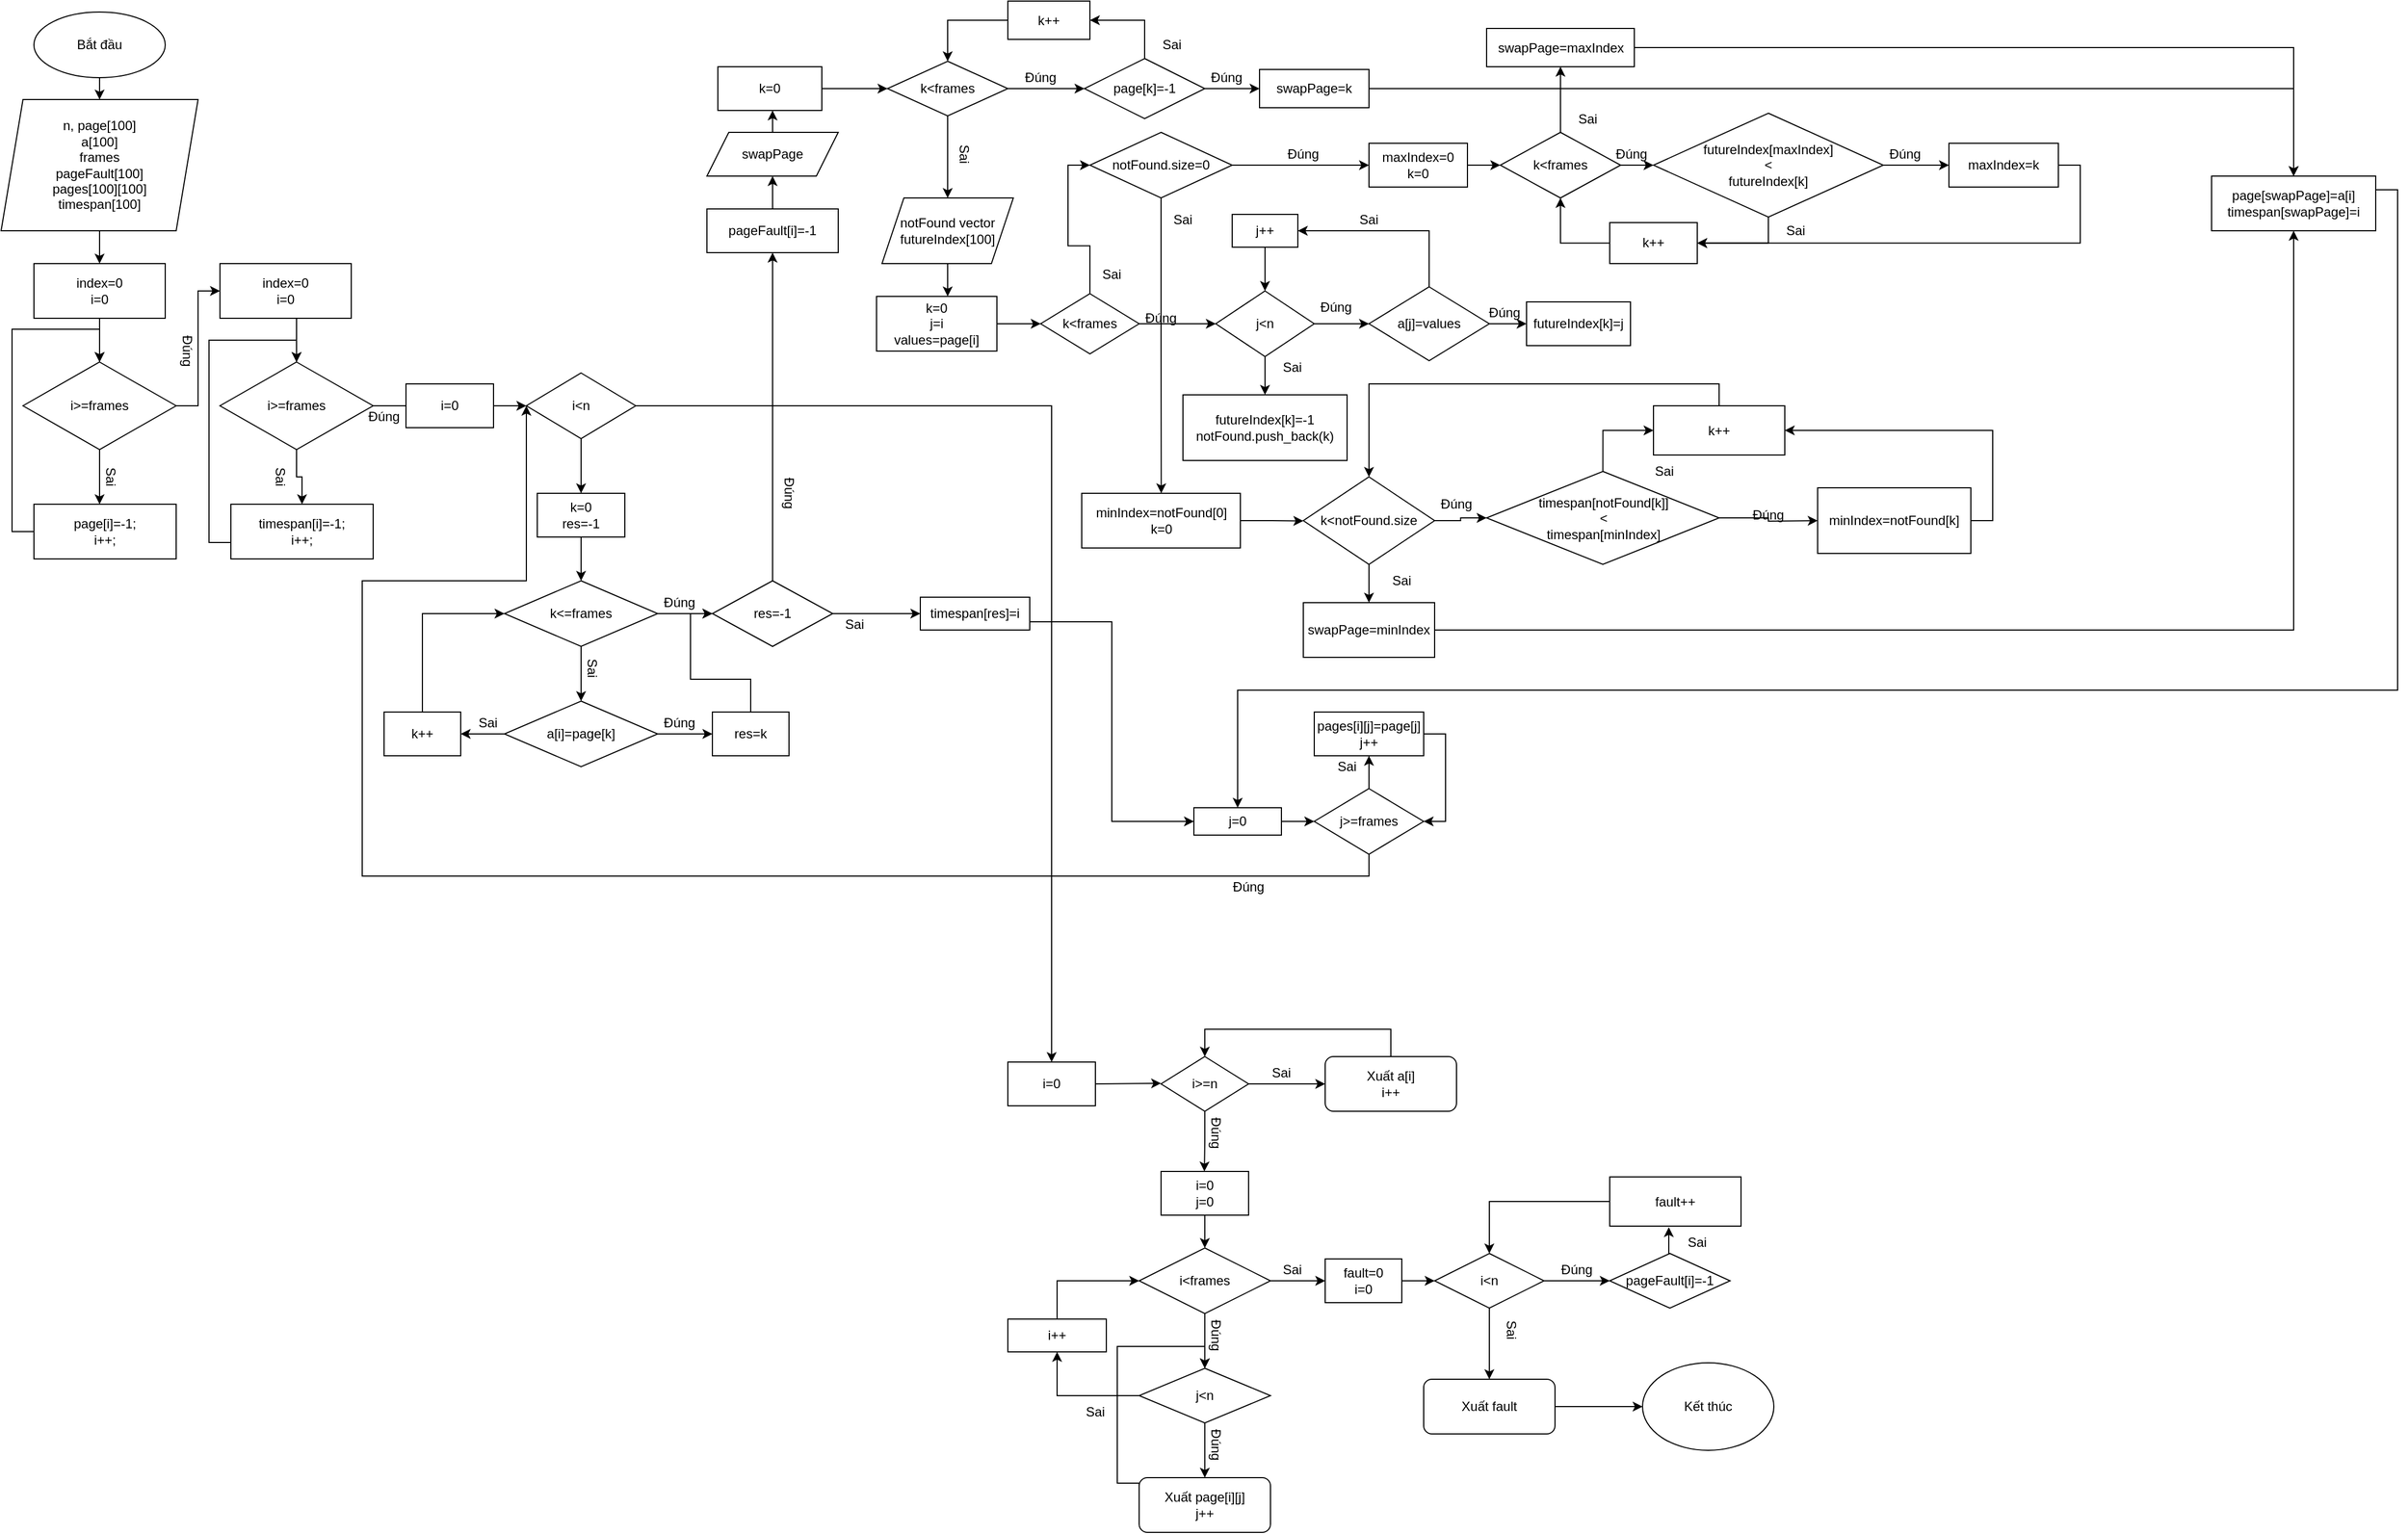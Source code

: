 <mxfile version="14.1.8" type="device"><diagram id="C5RBs43oDa-KdzZeNtuy" name="Page-1"><mxGraphModel dx="2893" dy="1700" grid="1" gridSize="10" guides="1" tooltips="1" connect="1" arrows="1" fold="1" page="1" pageScale="1" pageWidth="2827" pageHeight="2169" math="0" shadow="0"><root><mxCell id="WIyWlLk6GJQsqaUBKTNV-0"/><mxCell id="WIyWlLk6GJQsqaUBKTNV-1" parent="WIyWlLk6GJQsqaUBKTNV-0"/><mxCell id="N67_iCQI2IIm0LL-_cVN-0" value="Bắt đầu&lt;br&gt;" style="ellipse;whiteSpace=wrap;html=1;" vertex="1" parent="WIyWlLk6GJQsqaUBKTNV-1"><mxGeometry x="50" y="30" width="120" height="60" as="geometry"/></mxCell><mxCell id="N67_iCQI2IIm0LL-_cVN-1" value="" style="endArrow=classic;html=1;exitX=0.5;exitY=1;exitDx=0;exitDy=0;entryX=0.5;entryY=0;entryDx=0;entryDy=0;" edge="1" parent="WIyWlLk6GJQsqaUBKTNV-1" source="N67_iCQI2IIm0LL-_cVN-0" target="N67_iCQI2IIm0LL-_cVN-3"><mxGeometry width="50" height="50" relative="1" as="geometry"><mxPoint x="110" y="99" as="sourcePoint"/><mxPoint x="110" y="127" as="targetPoint"/><Array as="points"/></mxGeometry></mxCell><mxCell id="N67_iCQI2IIm0LL-_cVN-2" style="edgeStyle=orthogonalEdgeStyle;rounded=0;orthogonalLoop=1;jettySize=auto;html=1;" edge="1" parent="WIyWlLk6GJQsqaUBKTNV-1" source="N67_iCQI2IIm0LL-_cVN-3" target="N67_iCQI2IIm0LL-_cVN-5"><mxGeometry relative="1" as="geometry"/></mxCell><mxCell id="N67_iCQI2IIm0LL-_cVN-3" value="n, page[100]&lt;br&gt;a[100]&lt;br&gt;frames&lt;br&gt;pageFault[100]&lt;br&gt;pages[100][100]&lt;br&gt;timespan[100]" style="shape=parallelogram;perimeter=parallelogramPerimeter;whiteSpace=wrap;html=1;fixedSize=1;" vertex="1" parent="WIyWlLk6GJQsqaUBKTNV-1"><mxGeometry x="20" y="110" width="180" height="120" as="geometry"/></mxCell><mxCell id="N67_iCQI2IIm0LL-_cVN-4" value="" style="edgeStyle=orthogonalEdgeStyle;rounded=0;orthogonalLoop=1;jettySize=auto;html=1;" edge="1" parent="WIyWlLk6GJQsqaUBKTNV-1" source="N67_iCQI2IIm0LL-_cVN-5" target="N67_iCQI2IIm0LL-_cVN-7"><mxGeometry relative="1" as="geometry"/></mxCell><mxCell id="N67_iCQI2IIm0LL-_cVN-5" value="index=0&lt;br&gt;i=0&lt;br&gt;" style="rounded=0;whiteSpace=wrap;html=1;" vertex="1" parent="WIyWlLk6GJQsqaUBKTNV-1"><mxGeometry x="50" y="260" width="120" height="50" as="geometry"/></mxCell><mxCell id="N67_iCQI2IIm0LL-_cVN-6" style="edgeStyle=orthogonalEdgeStyle;rounded=0;orthogonalLoop=1;jettySize=auto;html=1;exitX=1;exitY=0.5;exitDx=0;exitDy=0;entryX=0;entryY=0.5;entryDx=0;entryDy=0;" edge="1" parent="WIyWlLk6GJQsqaUBKTNV-1" source="N67_iCQI2IIm0LL-_cVN-7" target="N67_iCQI2IIm0LL-_cVN-16"><mxGeometry relative="1" as="geometry"/></mxCell><mxCell id="N67_iCQI2IIm0LL-_cVN-7" value="i&amp;gt;=frames" style="rhombus;whiteSpace=wrap;html=1;" vertex="1" parent="WIyWlLk6GJQsqaUBKTNV-1"><mxGeometry x="40" y="350" width="140" height="80" as="geometry"/></mxCell><mxCell id="N67_iCQI2IIm0LL-_cVN-8" value="" style="endArrow=classic;html=1;exitX=0.5;exitY=1;exitDx=0;exitDy=0;" edge="1" parent="WIyWlLk6GJQsqaUBKTNV-1" source="N67_iCQI2IIm0LL-_cVN-7"><mxGeometry width="50" height="50" relative="1" as="geometry"><mxPoint x="150" y="450" as="sourcePoint"/><mxPoint x="110" y="480" as="targetPoint"/></mxGeometry></mxCell><mxCell id="N67_iCQI2IIm0LL-_cVN-9" value="Sai" style="text;html=1;strokeColor=none;fillColor=none;align=center;verticalAlign=middle;whiteSpace=wrap;rounded=0;rotation=90;" vertex="1" parent="WIyWlLk6GJQsqaUBKTNV-1"><mxGeometry x="95" y="445" width="50" height="20" as="geometry"/></mxCell><mxCell id="N67_iCQI2IIm0LL-_cVN-10" style="edgeStyle=orthogonalEdgeStyle;rounded=0;orthogonalLoop=1;jettySize=auto;html=1;exitX=0;exitY=0.5;exitDx=0;exitDy=0;" edge="1" parent="WIyWlLk6GJQsqaUBKTNV-1" source="N67_iCQI2IIm0LL-_cVN-11"><mxGeometry relative="1" as="geometry"><mxPoint x="110" y="350" as="targetPoint"/><Array as="points"><mxPoint x="30" y="505"/><mxPoint x="30" y="320"/><mxPoint x="110" y="320"/></Array></mxGeometry></mxCell><mxCell id="N67_iCQI2IIm0LL-_cVN-11" value="page[i]=-1;&lt;br&gt;i++;&lt;br&gt;" style="rounded=0;whiteSpace=wrap;html=1;" vertex="1" parent="WIyWlLk6GJQsqaUBKTNV-1"><mxGeometry x="50" y="480" width="130" height="50" as="geometry"/></mxCell><mxCell id="N67_iCQI2IIm0LL-_cVN-12" value="" style="endArrow=classic;html=1;exitX=1;exitY=0.5;exitDx=0;exitDy=0;entryX=0;entryY=0.5;entryDx=0;entryDy=0;" edge="1" parent="WIyWlLk6GJQsqaUBKTNV-1" target="N67_iCQI2IIm0LL-_cVN-14"><mxGeometry width="50" height="50" relative="1" as="geometry"><mxPoint x="350.0" y="390" as="sourcePoint"/><mxPoint x="450" y="380" as="targetPoint"/><Array as="points"><mxPoint x="440" y="390"/></Array></mxGeometry></mxCell><mxCell id="N67_iCQI2IIm0LL-_cVN-13" value="Đúng" style="text;html=1;strokeColor=none;fillColor=none;align=center;verticalAlign=middle;whiteSpace=wrap;rounded=0;" vertex="1" parent="WIyWlLk6GJQsqaUBKTNV-1"><mxGeometry x="350" y="390" width="40" height="20" as="geometry"/></mxCell><mxCell id="N67_iCQI2IIm0LL-_cVN-25" style="edgeStyle=orthogonalEdgeStyle;rounded=0;orthogonalLoop=1;jettySize=auto;html=1;exitX=1;exitY=0.5;exitDx=0;exitDy=0;entryX=0;entryY=0.5;entryDx=0;entryDy=0;" edge="1" parent="WIyWlLk6GJQsqaUBKTNV-1" source="N67_iCQI2IIm0LL-_cVN-14" target="N67_iCQI2IIm0LL-_cVN-23"><mxGeometry relative="1" as="geometry"/></mxCell><mxCell id="N67_iCQI2IIm0LL-_cVN-14" value="i=0" style="rounded=0;whiteSpace=wrap;html=1;" vertex="1" parent="WIyWlLk6GJQsqaUBKTNV-1"><mxGeometry x="390" y="370" width="80" height="40" as="geometry"/></mxCell><mxCell id="N67_iCQI2IIm0LL-_cVN-15" value="" style="edgeStyle=orthogonalEdgeStyle;rounded=0;orthogonalLoop=1;jettySize=auto;html=1;" edge="1" parent="WIyWlLk6GJQsqaUBKTNV-1" source="N67_iCQI2IIm0LL-_cVN-16" target="N67_iCQI2IIm0LL-_cVN-18"><mxGeometry relative="1" as="geometry"><Array as="points"><mxPoint x="290" y="340"/><mxPoint x="290" y="340"/></Array></mxGeometry></mxCell><mxCell id="N67_iCQI2IIm0LL-_cVN-16" value="index=0&lt;br&gt;i=0&lt;br&gt;" style="rounded=0;whiteSpace=wrap;html=1;" vertex="1" parent="WIyWlLk6GJQsqaUBKTNV-1"><mxGeometry x="220" y="260" width="120" height="50" as="geometry"/></mxCell><mxCell id="N67_iCQI2IIm0LL-_cVN-17" style="edgeStyle=orthogonalEdgeStyle;rounded=0;orthogonalLoop=1;jettySize=auto;html=1;exitX=0.5;exitY=1;exitDx=0;exitDy=0;entryX=0.5;entryY=0;entryDx=0;entryDy=0;" edge="1" parent="WIyWlLk6GJQsqaUBKTNV-1" source="N67_iCQI2IIm0LL-_cVN-18" target="N67_iCQI2IIm0LL-_cVN-21"><mxGeometry relative="1" as="geometry"/></mxCell><mxCell id="N67_iCQI2IIm0LL-_cVN-18" value="i&amp;gt;=frames" style="rhombus;whiteSpace=wrap;html=1;" vertex="1" parent="WIyWlLk6GJQsqaUBKTNV-1"><mxGeometry x="220" y="350" width="140" height="80" as="geometry"/></mxCell><mxCell id="N67_iCQI2IIm0LL-_cVN-19" value="Sai" style="text;html=1;strokeColor=none;fillColor=none;align=center;verticalAlign=middle;whiteSpace=wrap;rounded=0;rotation=90;" vertex="1" parent="WIyWlLk6GJQsqaUBKTNV-1"><mxGeometry x="250" y="445" width="50" height="20" as="geometry"/></mxCell><mxCell id="N67_iCQI2IIm0LL-_cVN-20" style="edgeStyle=orthogonalEdgeStyle;rounded=0;orthogonalLoop=1;jettySize=auto;html=1;exitX=0;exitY=0.5;exitDx=0;exitDy=0;" edge="1" parent="WIyWlLk6GJQsqaUBKTNV-1" source="N67_iCQI2IIm0LL-_cVN-21"><mxGeometry relative="1" as="geometry"><mxPoint x="290.0" y="350" as="targetPoint"/><Array as="points"><mxPoint x="210" y="515"/><mxPoint x="210" y="330"/><mxPoint x="290" y="330"/></Array></mxGeometry></mxCell><mxCell id="N67_iCQI2IIm0LL-_cVN-21" value="timespan[i]=-1;&lt;br&gt;i++;" style="rounded=0;whiteSpace=wrap;html=1;" vertex="1" parent="WIyWlLk6GJQsqaUBKTNV-1"><mxGeometry x="230" y="480" width="130" height="50" as="geometry"/></mxCell><mxCell id="N67_iCQI2IIm0LL-_cVN-22" value="Đúng" style="text;html=1;strokeColor=none;fillColor=none;align=center;verticalAlign=middle;whiteSpace=wrap;rounded=0;rotation=90;" vertex="1" parent="WIyWlLk6GJQsqaUBKTNV-1"><mxGeometry x="170" y="330" width="40" height="20" as="geometry"/></mxCell><mxCell id="N67_iCQI2IIm0LL-_cVN-47" style="edgeStyle=orthogonalEdgeStyle;rounded=0;orthogonalLoop=1;jettySize=auto;html=1;exitX=0.5;exitY=1;exitDx=0;exitDy=0;entryX=0.5;entryY=0;entryDx=0;entryDy=0;" edge="1" parent="WIyWlLk6GJQsqaUBKTNV-1" source="N67_iCQI2IIm0LL-_cVN-23" target="N67_iCQI2IIm0LL-_cVN-26"><mxGeometry relative="1" as="geometry"/></mxCell><mxCell id="N67_iCQI2IIm0LL-_cVN-187" style="edgeStyle=orthogonalEdgeStyle;rounded=0;orthogonalLoop=1;jettySize=auto;html=1;exitX=1;exitY=0.5;exitDx=0;exitDy=0;entryX=0.5;entryY=0;entryDx=0;entryDy=0;" edge="1" parent="WIyWlLk6GJQsqaUBKTNV-1" source="N67_iCQI2IIm0LL-_cVN-23" target="N67_iCQI2IIm0LL-_cVN-189"><mxGeometry relative="1" as="geometry"><mxPoint x="990" y="960" as="targetPoint"/></mxGeometry></mxCell><mxCell id="N67_iCQI2IIm0LL-_cVN-23" value="i&amp;lt;n" style="rhombus;whiteSpace=wrap;html=1;" vertex="1" parent="WIyWlLk6GJQsqaUBKTNV-1"><mxGeometry x="500" y="360" width="100" height="60" as="geometry"/></mxCell><mxCell id="N67_iCQI2IIm0LL-_cVN-46" style="edgeStyle=orthogonalEdgeStyle;rounded=0;orthogonalLoop=1;jettySize=auto;html=1;exitX=0.5;exitY=1;exitDx=0;exitDy=0;entryX=0.5;entryY=0;entryDx=0;entryDy=0;" edge="1" parent="WIyWlLk6GJQsqaUBKTNV-1" source="N67_iCQI2IIm0LL-_cVN-26" target="N67_iCQI2IIm0LL-_cVN-29"><mxGeometry relative="1" as="geometry"/></mxCell><mxCell id="N67_iCQI2IIm0LL-_cVN-26" value="k=0&lt;br&gt;res=-1" style="rounded=0;whiteSpace=wrap;html=1;" vertex="1" parent="WIyWlLk6GJQsqaUBKTNV-1"><mxGeometry x="510" y="470" width="80" height="40" as="geometry"/></mxCell><mxCell id="N67_iCQI2IIm0LL-_cVN-27" style="edgeStyle=orthogonalEdgeStyle;rounded=0;orthogonalLoop=1;jettySize=auto;html=1;exitX=0.5;exitY=1;exitDx=0;exitDy=0;" edge="1" parent="WIyWlLk6GJQsqaUBKTNV-1" source="N67_iCQI2IIm0LL-_cVN-29"><mxGeometry relative="1" as="geometry"><mxPoint x="550" y="660" as="targetPoint"/></mxGeometry></mxCell><mxCell id="N67_iCQI2IIm0LL-_cVN-28" style="edgeStyle=orthogonalEdgeStyle;rounded=0;orthogonalLoop=1;jettySize=auto;html=1;exitX=1;exitY=0.5;exitDx=0;exitDy=0;" edge="1" parent="WIyWlLk6GJQsqaUBKTNV-1" source="N67_iCQI2IIm0LL-_cVN-29"><mxGeometry relative="1" as="geometry"><mxPoint x="670" y="580" as="targetPoint"/></mxGeometry></mxCell><mxCell id="N67_iCQI2IIm0LL-_cVN-29" value="k&amp;lt;=frames" style="rhombus;whiteSpace=wrap;html=1;" vertex="1" parent="WIyWlLk6GJQsqaUBKTNV-1"><mxGeometry x="480" y="550" width="140" height="60" as="geometry"/></mxCell><mxCell id="N67_iCQI2IIm0LL-_cVN-31" value="Sai" style="text;html=1;strokeColor=none;fillColor=none;align=center;verticalAlign=middle;whiteSpace=wrap;rounded=0;rotation=90;" vertex="1" parent="WIyWlLk6GJQsqaUBKTNV-1"><mxGeometry x="535" y="620" width="50" height="20" as="geometry"/></mxCell><mxCell id="N67_iCQI2IIm0LL-_cVN-32" style="edgeStyle=orthogonalEdgeStyle;rounded=0;orthogonalLoop=1;jettySize=auto;html=1;exitX=1;exitY=0.5;exitDx=0;exitDy=0;" edge="1" parent="WIyWlLk6GJQsqaUBKTNV-1" source="N67_iCQI2IIm0LL-_cVN-33"><mxGeometry relative="1" as="geometry"><mxPoint x="670" y="690" as="targetPoint"/></mxGeometry></mxCell><mxCell id="N67_iCQI2IIm0LL-_cVN-42" style="edgeStyle=orthogonalEdgeStyle;rounded=0;orthogonalLoop=1;jettySize=auto;html=1;exitX=0;exitY=0.5;exitDx=0;exitDy=0;entryX=1;entryY=0.5;entryDx=0;entryDy=0;" edge="1" parent="WIyWlLk6GJQsqaUBKTNV-1" source="N67_iCQI2IIm0LL-_cVN-33" target="N67_iCQI2IIm0LL-_cVN-36"><mxGeometry relative="1" as="geometry"/></mxCell><mxCell id="N67_iCQI2IIm0LL-_cVN-33" value="a[i]=page[k]" style="rhombus;whiteSpace=wrap;html=1;" vertex="1" parent="WIyWlLk6GJQsqaUBKTNV-1"><mxGeometry x="480" y="660" width="140" height="60" as="geometry"/></mxCell><mxCell id="N67_iCQI2IIm0LL-_cVN-34" value="Đúng" style="text;html=1;strokeColor=none;fillColor=none;align=center;verticalAlign=middle;whiteSpace=wrap;rounded=0;" vertex="1" parent="WIyWlLk6GJQsqaUBKTNV-1"><mxGeometry x="620" y="670" width="40" height="20" as="geometry"/></mxCell><mxCell id="N67_iCQI2IIm0LL-_cVN-35" style="edgeStyle=orthogonalEdgeStyle;rounded=0;orthogonalLoop=1;jettySize=auto;html=1;exitX=0.5;exitY=0;exitDx=0;exitDy=0;" edge="1" parent="WIyWlLk6GJQsqaUBKTNV-1" source="N67_iCQI2IIm0LL-_cVN-36"><mxGeometry relative="1" as="geometry"><mxPoint x="480" y="580" as="targetPoint"/><Array as="points"><mxPoint x="405" y="580"/></Array></mxGeometry></mxCell><mxCell id="N67_iCQI2IIm0LL-_cVN-36" value="k++" style="rounded=0;whiteSpace=wrap;html=1;" vertex="1" parent="WIyWlLk6GJQsqaUBKTNV-1"><mxGeometry x="370" y="670" width="70" height="40" as="geometry"/></mxCell><mxCell id="N67_iCQI2IIm0LL-_cVN-37" style="edgeStyle=orthogonalEdgeStyle;rounded=0;orthogonalLoop=1;jettySize=auto;html=1;exitX=0.5;exitY=0;exitDx=0;exitDy=0;entryX=0;entryY=0.5;entryDx=0;entryDy=0;" edge="1" parent="WIyWlLk6GJQsqaUBKTNV-1" source="N67_iCQI2IIm0LL-_cVN-38" target="N67_iCQI2IIm0LL-_cVN-39"><mxGeometry relative="1" as="geometry"><mxPoint x="650" y="580" as="targetPoint"/></mxGeometry></mxCell><mxCell id="N67_iCQI2IIm0LL-_cVN-38" value="res=k" style="rounded=0;whiteSpace=wrap;html=1;" vertex="1" parent="WIyWlLk6GJQsqaUBKTNV-1"><mxGeometry x="670" y="670" width="70" height="40" as="geometry"/></mxCell><mxCell id="N67_iCQI2IIm0LL-_cVN-50" style="edgeStyle=orthogonalEdgeStyle;rounded=0;orthogonalLoop=1;jettySize=auto;html=1;exitX=0.5;exitY=0;exitDx=0;exitDy=0;" edge="1" parent="WIyWlLk6GJQsqaUBKTNV-1" source="N67_iCQI2IIm0LL-_cVN-39"><mxGeometry relative="1" as="geometry"><mxPoint x="725" y="250" as="targetPoint"/></mxGeometry></mxCell><mxCell id="N67_iCQI2IIm0LL-_cVN-39" value="res=-1" style="rhombus;whiteSpace=wrap;html=1;" vertex="1" parent="WIyWlLk6GJQsqaUBKTNV-1"><mxGeometry x="670" y="550" width="110" height="60" as="geometry"/></mxCell><mxCell id="N67_iCQI2IIm0LL-_cVN-40" value="Đúng" style="text;html=1;strokeColor=none;fillColor=none;align=center;verticalAlign=middle;whiteSpace=wrap;rounded=0;" vertex="1" parent="WIyWlLk6GJQsqaUBKTNV-1"><mxGeometry x="620" y="560" width="40" height="20" as="geometry"/></mxCell><mxCell id="N67_iCQI2IIm0LL-_cVN-41" value="Sai" style="text;html=1;strokeColor=none;fillColor=none;align=center;verticalAlign=middle;whiteSpace=wrap;rounded=0;rotation=0;" vertex="1" parent="WIyWlLk6GJQsqaUBKTNV-1"><mxGeometry x="780" y="580" width="40" height="20" as="geometry"/></mxCell><mxCell id="N67_iCQI2IIm0LL-_cVN-43" value="Sai" style="text;html=1;strokeColor=none;fillColor=none;align=center;verticalAlign=middle;whiteSpace=wrap;rounded=0;rotation=0;" vertex="1" parent="WIyWlLk6GJQsqaUBKTNV-1"><mxGeometry x="440" y="670" width="50" height="20" as="geometry"/></mxCell><mxCell id="N67_iCQI2IIm0LL-_cVN-51" value="Đúng" style="text;html=1;strokeColor=none;fillColor=none;align=center;verticalAlign=middle;whiteSpace=wrap;rounded=0;rotation=90;" vertex="1" parent="WIyWlLk6GJQsqaUBKTNV-1"><mxGeometry x="720" y="460" width="40" height="20" as="geometry"/></mxCell><mxCell id="N67_iCQI2IIm0LL-_cVN-55" style="edgeStyle=orthogonalEdgeStyle;rounded=0;orthogonalLoop=1;jettySize=auto;html=1;exitX=0.5;exitY=0;exitDx=0;exitDy=0;entryX=0.5;entryY=1;entryDx=0;entryDy=0;" edge="1" parent="WIyWlLk6GJQsqaUBKTNV-1" source="N67_iCQI2IIm0LL-_cVN-52" target="N67_iCQI2IIm0LL-_cVN-54"><mxGeometry relative="1" as="geometry"/></mxCell><mxCell id="N67_iCQI2IIm0LL-_cVN-52" value="pageFault[i]=-1" style="rounded=0;whiteSpace=wrap;html=1;" vertex="1" parent="WIyWlLk6GJQsqaUBKTNV-1"><mxGeometry x="665" y="210" width="120" height="40" as="geometry"/></mxCell><mxCell id="N67_iCQI2IIm0LL-_cVN-56" style="edgeStyle=orthogonalEdgeStyle;rounded=0;orthogonalLoop=1;jettySize=auto;html=1;exitX=0.5;exitY=0;exitDx=0;exitDy=0;" edge="1" parent="WIyWlLk6GJQsqaUBKTNV-1" source="N67_iCQI2IIm0LL-_cVN-54"><mxGeometry relative="1" as="geometry"><mxPoint x="725" y="120" as="targetPoint"/></mxGeometry></mxCell><mxCell id="N67_iCQI2IIm0LL-_cVN-54" value="swapPage&lt;br&gt;" style="shape=parallelogram;perimeter=parallelogramPerimeter;whiteSpace=wrap;html=1;fixedSize=1;" vertex="1" parent="WIyWlLk6GJQsqaUBKTNV-1"><mxGeometry x="665" y="140" width="120" height="40" as="geometry"/></mxCell><mxCell id="N67_iCQI2IIm0LL-_cVN-60" style="edgeStyle=orthogonalEdgeStyle;rounded=0;orthogonalLoop=1;jettySize=auto;html=1;exitX=1;exitY=0.5;exitDx=0;exitDy=0;entryX=0;entryY=0.5;entryDx=0;entryDy=0;" edge="1" parent="WIyWlLk6GJQsqaUBKTNV-1" source="N67_iCQI2IIm0LL-_cVN-57" target="N67_iCQI2IIm0LL-_cVN-59"><mxGeometry relative="1" as="geometry"/></mxCell><mxCell id="N67_iCQI2IIm0LL-_cVN-57" value="k=0" style="rounded=0;whiteSpace=wrap;html=1;" vertex="1" parent="WIyWlLk6GJQsqaUBKTNV-1"><mxGeometry x="675" y="80" width="95" height="40" as="geometry"/></mxCell><mxCell id="N67_iCQI2IIm0LL-_cVN-61" style="edgeStyle=orthogonalEdgeStyle;rounded=0;orthogonalLoop=1;jettySize=auto;html=1;exitX=1;exitY=0.5;exitDx=0;exitDy=0;" edge="1" parent="WIyWlLk6GJQsqaUBKTNV-1" source="N67_iCQI2IIm0LL-_cVN-59"><mxGeometry relative="1" as="geometry"><mxPoint x="1010" y="100" as="targetPoint"/></mxGeometry></mxCell><mxCell id="N67_iCQI2IIm0LL-_cVN-74" style="edgeStyle=orthogonalEdgeStyle;rounded=0;orthogonalLoop=1;jettySize=auto;html=1;exitX=0.5;exitY=1;exitDx=0;exitDy=0;" edge="1" parent="WIyWlLk6GJQsqaUBKTNV-1" source="N67_iCQI2IIm0LL-_cVN-59"><mxGeometry relative="1" as="geometry"><mxPoint x="885" y="200" as="targetPoint"/></mxGeometry></mxCell><mxCell id="N67_iCQI2IIm0LL-_cVN-59" value="k&amp;lt;frames" style="rhombus;whiteSpace=wrap;html=1;" vertex="1" parent="WIyWlLk6GJQsqaUBKTNV-1"><mxGeometry x="830" y="75" width="110" height="50" as="geometry"/></mxCell><mxCell id="N67_iCQI2IIm0LL-_cVN-62" value="Đúng" style="text;html=1;strokeColor=none;fillColor=none;align=center;verticalAlign=middle;whiteSpace=wrap;rounded=0;" vertex="1" parent="WIyWlLk6GJQsqaUBKTNV-1"><mxGeometry x="950" y="80" width="40" height="20" as="geometry"/></mxCell><mxCell id="N67_iCQI2IIm0LL-_cVN-65" style="edgeStyle=orthogonalEdgeStyle;rounded=0;orthogonalLoop=1;jettySize=auto;html=1;exitX=1;exitY=0.5;exitDx=0;exitDy=0;" edge="1" parent="WIyWlLk6GJQsqaUBKTNV-1" source="N67_iCQI2IIm0LL-_cVN-64" target="N67_iCQI2IIm0LL-_cVN-66"><mxGeometry relative="1" as="geometry"><mxPoint x="1150" y="100" as="targetPoint"/></mxGeometry></mxCell><mxCell id="N67_iCQI2IIm0LL-_cVN-69" style="edgeStyle=orthogonalEdgeStyle;rounded=0;orthogonalLoop=1;jettySize=auto;html=1;exitX=0.5;exitY=0;exitDx=0;exitDy=0;entryX=1;entryY=0.5;entryDx=0;entryDy=0;" edge="1" parent="WIyWlLk6GJQsqaUBKTNV-1" source="N67_iCQI2IIm0LL-_cVN-64" target="N67_iCQI2IIm0LL-_cVN-72"><mxGeometry relative="1" as="geometry"><mxPoint x="1065" y="30" as="targetPoint"/></mxGeometry></mxCell><mxCell id="N67_iCQI2IIm0LL-_cVN-64" value="page[k]=-1" style="rhombus;whiteSpace=wrap;html=1;" vertex="1" parent="WIyWlLk6GJQsqaUBKTNV-1"><mxGeometry x="1010" y="72.5" width="110" height="55" as="geometry"/></mxCell><mxCell id="N67_iCQI2IIm0LL-_cVN-165" style="edgeStyle=orthogonalEdgeStyle;rounded=0;orthogonalLoop=1;jettySize=auto;html=1;exitX=1;exitY=0.5;exitDx=0;exitDy=0;entryX=0.5;entryY=0;entryDx=0;entryDy=0;" edge="1" parent="WIyWlLk6GJQsqaUBKTNV-1" source="N67_iCQI2IIm0LL-_cVN-66" target="N67_iCQI2IIm0LL-_cVN-166"><mxGeometry relative="1" as="geometry"><mxPoint x="2180" y="180" as="targetPoint"/></mxGeometry></mxCell><mxCell id="N67_iCQI2IIm0LL-_cVN-66" value="swapPage=k" style="rounded=0;whiteSpace=wrap;html=1;" vertex="1" parent="WIyWlLk6GJQsqaUBKTNV-1"><mxGeometry x="1170" y="82.5" width="100" height="35" as="geometry"/></mxCell><mxCell id="N67_iCQI2IIm0LL-_cVN-67" value="Đúng" style="text;html=1;strokeColor=none;fillColor=none;align=center;verticalAlign=middle;whiteSpace=wrap;rounded=0;" vertex="1" parent="WIyWlLk6GJQsqaUBKTNV-1"><mxGeometry x="1120" y="80" width="40" height="20" as="geometry"/></mxCell><mxCell id="N67_iCQI2IIm0LL-_cVN-71" value="Sai" style="text;html=1;strokeColor=none;fillColor=none;align=center;verticalAlign=middle;whiteSpace=wrap;rounded=0;rotation=0;" vertex="1" parent="WIyWlLk6GJQsqaUBKTNV-1"><mxGeometry x="1070" y="50" width="40" height="20" as="geometry"/></mxCell><mxCell id="N67_iCQI2IIm0LL-_cVN-73" style="edgeStyle=orthogonalEdgeStyle;rounded=0;orthogonalLoop=1;jettySize=auto;html=1;exitX=0;exitY=0.5;exitDx=0;exitDy=0;entryX=0.5;entryY=0;entryDx=0;entryDy=0;" edge="1" parent="WIyWlLk6GJQsqaUBKTNV-1" source="N67_iCQI2IIm0LL-_cVN-72" target="N67_iCQI2IIm0LL-_cVN-59"><mxGeometry relative="1" as="geometry"/></mxCell><mxCell id="N67_iCQI2IIm0LL-_cVN-72" value="k++" style="rounded=0;whiteSpace=wrap;html=1;" vertex="1" parent="WIyWlLk6GJQsqaUBKTNV-1"><mxGeometry x="940" y="20" width="75" height="35" as="geometry"/></mxCell><mxCell id="N67_iCQI2IIm0LL-_cVN-75" value="Sai" style="text;html=1;strokeColor=none;fillColor=none;align=center;verticalAlign=middle;whiteSpace=wrap;rounded=0;rotation=90;" vertex="1" parent="WIyWlLk6GJQsqaUBKTNV-1"><mxGeometry x="880" y="150" width="40" height="20" as="geometry"/></mxCell><mxCell id="N67_iCQI2IIm0LL-_cVN-78" style="edgeStyle=orthogonalEdgeStyle;rounded=0;orthogonalLoop=1;jettySize=auto;html=1;exitX=0.5;exitY=1;exitDx=0;exitDy=0;" edge="1" parent="WIyWlLk6GJQsqaUBKTNV-1" source="N67_iCQI2IIm0LL-_cVN-77"><mxGeometry relative="1" as="geometry"><mxPoint x="885" y="290" as="targetPoint"/></mxGeometry></mxCell><mxCell id="N67_iCQI2IIm0LL-_cVN-77" value="notFound vector&lt;br&gt;futureIndex[100]" style="shape=parallelogram;perimeter=parallelogramPerimeter;whiteSpace=wrap;html=1;fixedSize=1;" vertex="1" parent="WIyWlLk6GJQsqaUBKTNV-1"><mxGeometry x="825" y="200" width="120" height="60" as="geometry"/></mxCell><mxCell id="N67_iCQI2IIm0LL-_cVN-81" style="edgeStyle=orthogonalEdgeStyle;rounded=0;orthogonalLoop=1;jettySize=auto;html=1;exitX=1;exitY=0.5;exitDx=0;exitDy=0;" edge="1" parent="WIyWlLk6GJQsqaUBKTNV-1" source="N67_iCQI2IIm0LL-_cVN-79"><mxGeometry relative="1" as="geometry"><mxPoint x="970" y="315" as="targetPoint"/></mxGeometry></mxCell><mxCell id="N67_iCQI2IIm0LL-_cVN-79" value="k=0&lt;br&gt;j=i&lt;br&gt;values=page[i]" style="rounded=0;whiteSpace=wrap;html=1;" vertex="1" parent="WIyWlLk6GJQsqaUBKTNV-1"><mxGeometry x="820" y="290" width="110" height="50" as="geometry"/></mxCell><mxCell id="N67_iCQI2IIm0LL-_cVN-83" style="edgeStyle=orthogonalEdgeStyle;rounded=0;orthogonalLoop=1;jettySize=auto;html=1;exitX=1;exitY=0.5;exitDx=0;exitDy=0;" edge="1" parent="WIyWlLk6GJQsqaUBKTNV-1" source="N67_iCQI2IIm0LL-_cVN-82"><mxGeometry relative="1" as="geometry"><mxPoint x="1130" y="315" as="targetPoint"/></mxGeometry></mxCell><mxCell id="N67_iCQI2IIm0LL-_cVN-103" style="edgeStyle=orthogonalEdgeStyle;rounded=0;orthogonalLoop=1;jettySize=auto;html=1;exitX=0.5;exitY=0;exitDx=0;exitDy=0;entryX=0;entryY=0.5;entryDx=0;entryDy=0;" edge="1" parent="WIyWlLk6GJQsqaUBKTNV-1" source="N67_iCQI2IIm0LL-_cVN-82" target="N67_iCQI2IIm0LL-_cVN-104"><mxGeometry relative="1" as="geometry"><mxPoint x="1015" y="170" as="targetPoint"/></mxGeometry></mxCell><mxCell id="N67_iCQI2IIm0LL-_cVN-82" value="k&amp;lt;frames" style="rhombus;whiteSpace=wrap;html=1;" vertex="1" parent="WIyWlLk6GJQsqaUBKTNV-1"><mxGeometry x="970" y="287.5" width="90" height="55" as="geometry"/></mxCell><mxCell id="N67_iCQI2IIm0LL-_cVN-84" value="Đúng" style="text;html=1;strokeColor=none;fillColor=none;align=center;verticalAlign=middle;whiteSpace=wrap;rounded=0;" vertex="1" parent="WIyWlLk6GJQsqaUBKTNV-1"><mxGeometry x="1060" y="300" width="40" height="20" as="geometry"/></mxCell><mxCell id="N67_iCQI2IIm0LL-_cVN-87" style="edgeStyle=orthogonalEdgeStyle;rounded=0;orthogonalLoop=1;jettySize=auto;html=1;exitX=1;exitY=0.5;exitDx=0;exitDy=0;entryX=0;entryY=0.5;entryDx=0;entryDy=0;" edge="1" parent="WIyWlLk6GJQsqaUBKTNV-1" source="N67_iCQI2IIm0LL-_cVN-85" target="N67_iCQI2IIm0LL-_cVN-86"><mxGeometry relative="1" as="geometry"/></mxCell><mxCell id="N67_iCQI2IIm0LL-_cVN-99" style="edgeStyle=orthogonalEdgeStyle;rounded=0;orthogonalLoop=1;jettySize=auto;html=1;exitX=0.5;exitY=1;exitDx=0;exitDy=0;" edge="1" parent="WIyWlLk6GJQsqaUBKTNV-1" source="N67_iCQI2IIm0LL-_cVN-85"><mxGeometry relative="1" as="geometry"><mxPoint x="1175" y="380" as="targetPoint"/></mxGeometry></mxCell><mxCell id="N67_iCQI2IIm0LL-_cVN-85" value="j&amp;lt;n" style="rhombus;whiteSpace=wrap;html=1;" vertex="1" parent="WIyWlLk6GJQsqaUBKTNV-1"><mxGeometry x="1130" y="285" width="90" height="60" as="geometry"/></mxCell><mxCell id="N67_iCQI2IIm0LL-_cVN-88" style="edgeStyle=orthogonalEdgeStyle;rounded=0;orthogonalLoop=1;jettySize=auto;html=1;exitX=0.5;exitY=0;exitDx=0;exitDy=0;entryX=1;entryY=0.5;entryDx=0;entryDy=0;" edge="1" parent="WIyWlLk6GJQsqaUBKTNV-1" source="N67_iCQI2IIm0LL-_cVN-86" target="N67_iCQI2IIm0LL-_cVN-93"><mxGeometry relative="1" as="geometry"><mxPoint x="1325" y="240" as="targetPoint"/></mxGeometry></mxCell><mxCell id="N67_iCQI2IIm0LL-_cVN-96" style="edgeStyle=orthogonalEdgeStyle;rounded=0;orthogonalLoop=1;jettySize=auto;html=1;exitX=1;exitY=0.5;exitDx=0;exitDy=0;entryX=0;entryY=0.5;entryDx=0;entryDy=0;" edge="1" parent="WIyWlLk6GJQsqaUBKTNV-1" source="N67_iCQI2IIm0LL-_cVN-86" target="N67_iCQI2IIm0LL-_cVN-91"><mxGeometry relative="1" as="geometry"/></mxCell><mxCell id="N67_iCQI2IIm0LL-_cVN-86" value="a[j]=values" style="rhombus;whiteSpace=wrap;html=1;" vertex="1" parent="WIyWlLk6GJQsqaUBKTNV-1"><mxGeometry x="1270" y="281.25" width="110" height="67.5" as="geometry"/></mxCell><mxCell id="N67_iCQI2IIm0LL-_cVN-89" value="Đúng" style="text;html=1;strokeColor=none;fillColor=none;align=center;verticalAlign=middle;whiteSpace=wrap;rounded=0;" vertex="1" parent="WIyWlLk6GJQsqaUBKTNV-1"><mxGeometry x="1374" y="295" width="40" height="20" as="geometry"/></mxCell><mxCell id="N67_iCQI2IIm0LL-_cVN-90" value="Đúng" style="text;html=1;strokeColor=none;fillColor=none;align=center;verticalAlign=middle;whiteSpace=wrap;rounded=0;" vertex="1" parent="WIyWlLk6GJQsqaUBKTNV-1"><mxGeometry x="1220" y="290" width="40" height="20" as="geometry"/></mxCell><mxCell id="N67_iCQI2IIm0LL-_cVN-91" value="futureIndex[k]=j" style="rounded=0;whiteSpace=wrap;html=1;" vertex="1" parent="WIyWlLk6GJQsqaUBKTNV-1"><mxGeometry x="1414" y="295" width="95" height="40" as="geometry"/></mxCell><mxCell id="N67_iCQI2IIm0LL-_cVN-95" style="edgeStyle=orthogonalEdgeStyle;rounded=0;orthogonalLoop=1;jettySize=auto;html=1;exitX=0.5;exitY=1;exitDx=0;exitDy=0;" edge="1" parent="WIyWlLk6GJQsqaUBKTNV-1" source="N67_iCQI2IIm0LL-_cVN-93" target="N67_iCQI2IIm0LL-_cVN-85"><mxGeometry relative="1" as="geometry"/></mxCell><mxCell id="N67_iCQI2IIm0LL-_cVN-93" value="j++" style="rounded=0;whiteSpace=wrap;html=1;" vertex="1" parent="WIyWlLk6GJQsqaUBKTNV-1"><mxGeometry x="1145" y="215" width="60" height="30" as="geometry"/></mxCell><mxCell id="N67_iCQI2IIm0LL-_cVN-98" value="Sai" style="text;html=1;strokeColor=none;fillColor=none;align=center;verticalAlign=middle;whiteSpace=wrap;rounded=0;rotation=0;" vertex="1" parent="WIyWlLk6GJQsqaUBKTNV-1"><mxGeometry x="1250" y="210" width="40" height="20" as="geometry"/></mxCell><mxCell id="N67_iCQI2IIm0LL-_cVN-100" value="Sai" style="text;html=1;strokeColor=none;fillColor=none;align=center;verticalAlign=middle;whiteSpace=wrap;rounded=0;rotation=0;" vertex="1" parent="WIyWlLk6GJQsqaUBKTNV-1"><mxGeometry x="1180" y="345" width="40" height="20" as="geometry"/></mxCell><mxCell id="N67_iCQI2IIm0LL-_cVN-101" value="futureIndex[k]=-1&lt;br&gt;notFound.push_back(k)" style="rounded=0;whiteSpace=wrap;html=1;" vertex="1" parent="WIyWlLk6GJQsqaUBKTNV-1"><mxGeometry x="1100" y="380" width="150" height="60" as="geometry"/></mxCell><mxCell id="N67_iCQI2IIm0LL-_cVN-105" style="edgeStyle=orthogonalEdgeStyle;rounded=0;orthogonalLoop=1;jettySize=auto;html=1;exitX=1;exitY=0.5;exitDx=0;exitDy=0;" edge="1" parent="WIyWlLk6GJQsqaUBKTNV-1" source="N67_iCQI2IIm0LL-_cVN-104"><mxGeometry relative="1" as="geometry"><mxPoint x="1270" y="170" as="targetPoint"/></mxGeometry></mxCell><mxCell id="N67_iCQI2IIm0LL-_cVN-129" style="edgeStyle=orthogonalEdgeStyle;rounded=0;orthogonalLoop=1;jettySize=auto;html=1;exitX=0.5;exitY=1;exitDx=0;exitDy=0;" edge="1" parent="WIyWlLk6GJQsqaUBKTNV-1" source="N67_iCQI2IIm0LL-_cVN-104"><mxGeometry relative="1" as="geometry"><mxPoint x="1080.176" y="470" as="targetPoint"/></mxGeometry></mxCell><mxCell id="N67_iCQI2IIm0LL-_cVN-104" value="notFound.size=0" style="rhombus;whiteSpace=wrap;html=1;" vertex="1" parent="WIyWlLk6GJQsqaUBKTNV-1"><mxGeometry x="1015" y="140" width="130" height="60" as="geometry"/></mxCell><mxCell id="N67_iCQI2IIm0LL-_cVN-106" value="Đúng" style="text;html=1;strokeColor=none;fillColor=none;align=center;verticalAlign=middle;whiteSpace=wrap;rounded=0;" vertex="1" parent="WIyWlLk6GJQsqaUBKTNV-1"><mxGeometry x="1190" y="150" width="40" height="20" as="geometry"/></mxCell><mxCell id="N67_iCQI2IIm0LL-_cVN-109" style="edgeStyle=orthogonalEdgeStyle;rounded=0;orthogonalLoop=1;jettySize=auto;html=1;exitX=1;exitY=0.5;exitDx=0;exitDy=0;" edge="1" parent="WIyWlLk6GJQsqaUBKTNV-1" source="N67_iCQI2IIm0LL-_cVN-107" target="N67_iCQI2IIm0LL-_cVN-110"><mxGeometry relative="1" as="geometry"><mxPoint x="1430" y="170" as="targetPoint"/></mxGeometry></mxCell><mxCell id="N67_iCQI2IIm0LL-_cVN-107" value="maxIndex=0&lt;br&gt;k=0" style="rounded=0;whiteSpace=wrap;html=1;" vertex="1" parent="WIyWlLk6GJQsqaUBKTNV-1"><mxGeometry x="1270" y="150" width="90" height="40" as="geometry"/></mxCell><mxCell id="N67_iCQI2IIm0LL-_cVN-108" value="Sai" style="text;html=1;strokeColor=none;fillColor=none;align=center;verticalAlign=middle;whiteSpace=wrap;rounded=0;rotation=0;" vertex="1" parent="WIyWlLk6GJQsqaUBKTNV-1"><mxGeometry x="1015" y="260" width="40" height="20" as="geometry"/></mxCell><mxCell id="N67_iCQI2IIm0LL-_cVN-112" style="edgeStyle=orthogonalEdgeStyle;rounded=0;orthogonalLoop=1;jettySize=auto;html=1;exitX=1;exitY=0.5;exitDx=0;exitDy=0;entryX=0;entryY=0.5;entryDx=0;entryDy=0;" edge="1" parent="WIyWlLk6GJQsqaUBKTNV-1" source="N67_iCQI2IIm0LL-_cVN-110" target="N67_iCQI2IIm0LL-_cVN-111"><mxGeometry relative="1" as="geometry"/></mxCell><mxCell id="N67_iCQI2IIm0LL-_cVN-119" style="edgeStyle=orthogonalEdgeStyle;rounded=0;orthogonalLoop=1;jettySize=auto;html=1;exitX=0.5;exitY=0;exitDx=0;exitDy=0;" edge="1" parent="WIyWlLk6GJQsqaUBKTNV-1" source="N67_iCQI2IIm0LL-_cVN-110"><mxGeometry relative="1" as="geometry"><mxPoint x="1445" y="80" as="targetPoint"/></mxGeometry></mxCell><mxCell id="N67_iCQI2IIm0LL-_cVN-110" value="k&amp;lt;frames" style="rhombus;whiteSpace=wrap;html=1;" vertex="1" parent="WIyWlLk6GJQsqaUBKTNV-1"><mxGeometry x="1390" y="140" width="110" height="60" as="geometry"/></mxCell><mxCell id="N67_iCQI2IIm0LL-_cVN-114" style="edgeStyle=orthogonalEdgeStyle;rounded=0;orthogonalLoop=1;jettySize=auto;html=1;exitX=1;exitY=0.5;exitDx=0;exitDy=0;" edge="1" parent="WIyWlLk6GJQsqaUBKTNV-1" source="N67_iCQI2IIm0LL-_cVN-111"><mxGeometry relative="1" as="geometry"><mxPoint x="1800" y="170" as="targetPoint"/></mxGeometry></mxCell><mxCell id="N67_iCQI2IIm0LL-_cVN-121" style="edgeStyle=orthogonalEdgeStyle;rounded=0;orthogonalLoop=1;jettySize=auto;html=1;exitX=0.5;exitY=1;exitDx=0;exitDy=0;entryX=1;entryY=0.5;entryDx=0;entryDy=0;" edge="1" parent="WIyWlLk6GJQsqaUBKTNV-1" source="N67_iCQI2IIm0LL-_cVN-111" target="N67_iCQI2IIm0LL-_cVN-123"><mxGeometry relative="1" as="geometry"><mxPoint x="1635" y="250" as="targetPoint"/></mxGeometry></mxCell><mxCell id="N67_iCQI2IIm0LL-_cVN-111" value="futureIndex[maxIndex]&lt;br&gt;&amp;lt;&lt;br&gt;futureIndex[k]" style="rhombus;whiteSpace=wrap;html=1;" vertex="1" parent="WIyWlLk6GJQsqaUBKTNV-1"><mxGeometry x="1530" y="122.5" width="210" height="95" as="geometry"/></mxCell><mxCell id="N67_iCQI2IIm0LL-_cVN-113" value="Đúng" style="text;html=1;strokeColor=none;fillColor=none;align=center;verticalAlign=middle;whiteSpace=wrap;rounded=0;" vertex="1" parent="WIyWlLk6GJQsqaUBKTNV-1"><mxGeometry x="1490" y="150" width="40" height="20" as="geometry"/></mxCell><mxCell id="N67_iCQI2IIm0LL-_cVN-115" value="Đúng" style="text;html=1;strokeColor=none;fillColor=none;align=center;verticalAlign=middle;whiteSpace=wrap;rounded=0;" vertex="1" parent="WIyWlLk6GJQsqaUBKTNV-1"><mxGeometry x="1740" y="150" width="40" height="20" as="geometry"/></mxCell><mxCell id="N67_iCQI2IIm0LL-_cVN-126" style="edgeStyle=orthogonalEdgeStyle;rounded=0;orthogonalLoop=1;jettySize=auto;html=1;exitX=1;exitY=0.5;exitDx=0;exitDy=0;entryX=1;entryY=0.5;entryDx=0;entryDy=0;" edge="1" parent="WIyWlLk6GJQsqaUBKTNV-1" source="N67_iCQI2IIm0LL-_cVN-116" target="N67_iCQI2IIm0LL-_cVN-123"><mxGeometry relative="1" as="geometry"/></mxCell><mxCell id="N67_iCQI2IIm0LL-_cVN-116" value="maxIndex=k" style="rounded=0;whiteSpace=wrap;html=1;" vertex="1" parent="WIyWlLk6GJQsqaUBKTNV-1"><mxGeometry x="1800" y="150" width="100" height="40" as="geometry"/></mxCell><mxCell id="N67_iCQI2IIm0LL-_cVN-120" value="Sai" style="text;html=1;strokeColor=none;fillColor=none;align=center;verticalAlign=middle;whiteSpace=wrap;rounded=0;rotation=0;" vertex="1" parent="WIyWlLk6GJQsqaUBKTNV-1"><mxGeometry x="1450" y="117.5" width="40" height="20" as="geometry"/></mxCell><mxCell id="N67_iCQI2IIm0LL-_cVN-122" value="Sai" style="text;html=1;strokeColor=none;fillColor=none;align=center;verticalAlign=middle;whiteSpace=wrap;rounded=0;rotation=0;" vertex="1" parent="WIyWlLk6GJQsqaUBKTNV-1"><mxGeometry x="1640" y="220" width="40" height="20" as="geometry"/></mxCell><mxCell id="N67_iCQI2IIm0LL-_cVN-124" style="edgeStyle=orthogonalEdgeStyle;rounded=0;orthogonalLoop=1;jettySize=auto;html=1;exitX=0;exitY=0.5;exitDx=0;exitDy=0;entryX=0.5;entryY=1;entryDx=0;entryDy=0;" edge="1" parent="WIyWlLk6GJQsqaUBKTNV-1" source="N67_iCQI2IIm0LL-_cVN-123" target="N67_iCQI2IIm0LL-_cVN-110"><mxGeometry relative="1" as="geometry"/></mxCell><mxCell id="N67_iCQI2IIm0LL-_cVN-123" value="k++" style="rounded=0;whiteSpace=wrap;html=1;" vertex="1" parent="WIyWlLk6GJQsqaUBKTNV-1"><mxGeometry x="1490" y="222.5" width="80" height="37.5" as="geometry"/></mxCell><mxCell id="N67_iCQI2IIm0LL-_cVN-168" style="edgeStyle=orthogonalEdgeStyle;rounded=0;orthogonalLoop=1;jettySize=auto;html=1;exitX=1;exitY=0.5;exitDx=0;exitDy=0;entryX=0.5;entryY=0;entryDx=0;entryDy=0;" edge="1" parent="WIyWlLk6GJQsqaUBKTNV-1" source="N67_iCQI2IIm0LL-_cVN-127" target="N67_iCQI2IIm0LL-_cVN-166"><mxGeometry relative="1" as="geometry"><mxPoint x="2180" y="180" as="targetPoint"/></mxGeometry></mxCell><mxCell id="N67_iCQI2IIm0LL-_cVN-127" value="swapPage=maxIndex" style="rounded=0;whiteSpace=wrap;html=1;" vertex="1" parent="WIyWlLk6GJQsqaUBKTNV-1"><mxGeometry x="1377.5" y="45" width="135" height="35" as="geometry"/></mxCell><mxCell id="N67_iCQI2IIm0LL-_cVN-130" value="Sai" style="text;html=1;strokeColor=none;fillColor=none;align=center;verticalAlign=middle;whiteSpace=wrap;rounded=0;rotation=0;" vertex="1" parent="WIyWlLk6GJQsqaUBKTNV-1"><mxGeometry x="1080" y="210" width="40" height="20" as="geometry"/></mxCell><mxCell id="N67_iCQI2IIm0LL-_cVN-132" style="edgeStyle=orthogonalEdgeStyle;rounded=0;orthogonalLoop=1;jettySize=auto;html=1;exitX=1;exitY=0.5;exitDx=0;exitDy=0;" edge="1" parent="WIyWlLk6GJQsqaUBKTNV-1" source="N67_iCQI2IIm0LL-_cVN-131"><mxGeometry relative="1" as="geometry"><mxPoint x="1210" y="495.294" as="targetPoint"/></mxGeometry></mxCell><mxCell id="N67_iCQI2IIm0LL-_cVN-131" value="minIndex=notFound[0]&lt;br&gt;k=0" style="rounded=0;whiteSpace=wrap;html=1;" vertex="1" parent="WIyWlLk6GJQsqaUBKTNV-1"><mxGeometry x="1007.5" y="470" width="145" height="50" as="geometry"/></mxCell><mxCell id="N67_iCQI2IIm0LL-_cVN-148" style="edgeStyle=orthogonalEdgeStyle;rounded=0;orthogonalLoop=1;jettySize=auto;html=1;exitX=1;exitY=0.5;exitDx=0;exitDy=0;" edge="1" parent="WIyWlLk6GJQsqaUBKTNV-1" source="N67_iCQI2IIm0LL-_cVN-133" target="N67_iCQI2IIm0LL-_cVN-147"><mxGeometry relative="1" as="geometry"/></mxCell><mxCell id="N67_iCQI2IIm0LL-_cVN-150" style="edgeStyle=orthogonalEdgeStyle;rounded=0;orthogonalLoop=1;jettySize=auto;html=1;exitX=0.5;exitY=1;exitDx=0;exitDy=0;" edge="1" parent="WIyWlLk6GJQsqaUBKTNV-1" source="N67_iCQI2IIm0LL-_cVN-133"><mxGeometry relative="1" as="geometry"><mxPoint x="1270" y="570" as="targetPoint"/></mxGeometry></mxCell><mxCell id="N67_iCQI2IIm0LL-_cVN-133" value="k&amp;lt;notFound.size" style="rhombus;whiteSpace=wrap;html=1;" vertex="1" parent="WIyWlLk6GJQsqaUBKTNV-1"><mxGeometry x="1210" y="455" width="120" height="80" as="geometry"/></mxCell><mxCell id="N67_iCQI2IIm0LL-_cVN-153" style="edgeStyle=orthogonalEdgeStyle;rounded=0;orthogonalLoop=1;jettySize=auto;html=1;exitX=1;exitY=0.5;exitDx=0;exitDy=0;" edge="1" parent="WIyWlLk6GJQsqaUBKTNV-1" source="N67_iCQI2IIm0LL-_cVN-147"><mxGeometry relative="1" as="geometry"><mxPoint x="1680" y="495" as="targetPoint"/></mxGeometry></mxCell><mxCell id="N67_iCQI2IIm0LL-_cVN-162" style="edgeStyle=orthogonalEdgeStyle;rounded=0;orthogonalLoop=1;jettySize=auto;html=1;exitX=0.5;exitY=0;exitDx=0;exitDy=0;entryX=0;entryY=0.5;entryDx=0;entryDy=0;" edge="1" parent="WIyWlLk6GJQsqaUBKTNV-1" source="N67_iCQI2IIm0LL-_cVN-147" target="N67_iCQI2IIm0LL-_cVN-159"><mxGeometry relative="1" as="geometry"/></mxCell><mxCell id="N67_iCQI2IIm0LL-_cVN-147" value="timespan[notFound[k]]&lt;br&gt;&amp;lt;&lt;br&gt;timespan[minIndex]" style="rhombus;whiteSpace=wrap;html=1;" vertex="1" parent="WIyWlLk6GJQsqaUBKTNV-1"><mxGeometry x="1377.5" y="450" width="212.5" height="85" as="geometry"/></mxCell><mxCell id="N67_iCQI2IIm0LL-_cVN-149" value="Đúng" style="text;html=1;strokeColor=none;fillColor=none;align=center;verticalAlign=middle;whiteSpace=wrap;rounded=0;" vertex="1" parent="WIyWlLk6GJQsqaUBKTNV-1"><mxGeometry x="1330" y="470" width="40" height="20" as="geometry"/></mxCell><mxCell id="N67_iCQI2IIm0LL-_cVN-169" style="edgeStyle=orthogonalEdgeStyle;rounded=0;orthogonalLoop=1;jettySize=auto;html=1;exitX=1;exitY=0.5;exitDx=0;exitDy=0;entryX=0.5;entryY=1;entryDx=0;entryDy=0;" edge="1" parent="WIyWlLk6GJQsqaUBKTNV-1" source="N67_iCQI2IIm0LL-_cVN-151" target="N67_iCQI2IIm0LL-_cVN-166"><mxGeometry relative="1" as="geometry"/></mxCell><mxCell id="N67_iCQI2IIm0LL-_cVN-151" value="swapPage=minIndex" style="rounded=0;whiteSpace=wrap;html=1;" vertex="1" parent="WIyWlLk6GJQsqaUBKTNV-1"><mxGeometry x="1210" y="570" width="120" height="50" as="geometry"/></mxCell><mxCell id="N67_iCQI2IIm0LL-_cVN-152" value="Sai" style="text;html=1;strokeColor=none;fillColor=none;align=center;verticalAlign=middle;whiteSpace=wrap;rounded=0;rotation=0;" vertex="1" parent="WIyWlLk6GJQsqaUBKTNV-1"><mxGeometry x="1280" y="540" width="40" height="20" as="geometry"/></mxCell><mxCell id="N67_iCQI2IIm0LL-_cVN-154" value="Đúng" style="text;html=1;strokeColor=none;fillColor=none;align=center;verticalAlign=middle;whiteSpace=wrap;rounded=0;" vertex="1" parent="WIyWlLk6GJQsqaUBKTNV-1"><mxGeometry x="1615" y="480" width="40" height="20" as="geometry"/></mxCell><mxCell id="N67_iCQI2IIm0LL-_cVN-163" style="edgeStyle=orthogonalEdgeStyle;rounded=0;orthogonalLoop=1;jettySize=auto;html=1;exitX=1;exitY=0.5;exitDx=0;exitDy=0;entryX=1;entryY=0.5;entryDx=0;entryDy=0;" edge="1" parent="WIyWlLk6GJQsqaUBKTNV-1" source="N67_iCQI2IIm0LL-_cVN-155" target="N67_iCQI2IIm0LL-_cVN-159"><mxGeometry relative="1" as="geometry"/></mxCell><mxCell id="N67_iCQI2IIm0LL-_cVN-155" value="minIndex=notFound[k]" style="rounded=0;whiteSpace=wrap;html=1;" vertex="1" parent="WIyWlLk6GJQsqaUBKTNV-1"><mxGeometry x="1680" y="465" width="140" height="60" as="geometry"/></mxCell><mxCell id="N67_iCQI2IIm0LL-_cVN-158" value="Sai" style="text;html=1;strokeColor=none;fillColor=none;align=center;verticalAlign=middle;whiteSpace=wrap;rounded=0;rotation=0;" vertex="1" parent="WIyWlLk6GJQsqaUBKTNV-1"><mxGeometry x="1520" y="440" width="40" height="20" as="geometry"/></mxCell><mxCell id="N67_iCQI2IIm0LL-_cVN-164" style="edgeStyle=orthogonalEdgeStyle;rounded=0;orthogonalLoop=1;jettySize=auto;html=1;exitX=0.5;exitY=0;exitDx=0;exitDy=0;entryX=0.5;entryY=0;entryDx=0;entryDy=0;" edge="1" parent="WIyWlLk6GJQsqaUBKTNV-1" source="N67_iCQI2IIm0LL-_cVN-159" target="N67_iCQI2IIm0LL-_cVN-133"><mxGeometry relative="1" as="geometry"/></mxCell><mxCell id="N67_iCQI2IIm0LL-_cVN-159" value="k++" style="rounded=0;whiteSpace=wrap;html=1;" vertex="1" parent="WIyWlLk6GJQsqaUBKTNV-1"><mxGeometry x="1530" y="390" width="120" height="45" as="geometry"/></mxCell><mxCell id="N67_iCQI2IIm0LL-_cVN-184" style="edgeStyle=orthogonalEdgeStyle;rounded=0;orthogonalLoop=1;jettySize=auto;html=1;exitX=1;exitY=0.25;exitDx=0;exitDy=0;entryX=0.5;entryY=0;entryDx=0;entryDy=0;" edge="1" parent="WIyWlLk6GJQsqaUBKTNV-1" source="N67_iCQI2IIm0LL-_cVN-166" target="N67_iCQI2IIm0LL-_cVN-179"><mxGeometry relative="1" as="geometry"><Array as="points"><mxPoint x="2210" y="192"/><mxPoint x="2210" y="650"/><mxPoint x="1150" y="650"/></Array></mxGeometry></mxCell><mxCell id="N67_iCQI2IIm0LL-_cVN-166" value="page[swapPage]=a[i]&lt;br&gt;timespan[swapPage]=i" style="rounded=0;whiteSpace=wrap;html=1;" vertex="1" parent="WIyWlLk6GJQsqaUBKTNV-1"><mxGeometry x="2040" y="180" width="150" height="50" as="geometry"/></mxCell><mxCell id="N67_iCQI2IIm0LL-_cVN-172" style="edgeStyle=orthogonalEdgeStyle;rounded=0;orthogonalLoop=1;jettySize=auto;html=1;exitX=0.5;exitY=0;exitDx=0;exitDy=0;entryX=0.5;entryY=1;entryDx=0;entryDy=0;" edge="1" parent="WIyWlLk6GJQsqaUBKTNV-1" source="N67_iCQI2IIm0LL-_cVN-173" target="N67_iCQI2IIm0LL-_cVN-175"><mxGeometry relative="1" as="geometry"><mxPoint x="1205" y="670" as="targetPoint"/></mxGeometry></mxCell><mxCell id="N67_iCQI2IIm0LL-_cVN-185" style="edgeStyle=orthogonalEdgeStyle;rounded=0;orthogonalLoop=1;jettySize=auto;html=1;exitX=0.5;exitY=1;exitDx=0;exitDy=0;entryX=0;entryY=0.5;entryDx=0;entryDy=0;" edge="1" parent="WIyWlLk6GJQsqaUBKTNV-1" source="N67_iCQI2IIm0LL-_cVN-173" target="N67_iCQI2IIm0LL-_cVN-23"><mxGeometry relative="1" as="geometry"><mxPoint x="940" y="860" as="targetPoint"/><Array as="points"><mxPoint x="1270" y="820"/><mxPoint x="350" y="820"/><mxPoint x="350" y="550"/><mxPoint x="500" y="550"/></Array></mxGeometry></mxCell><mxCell id="N67_iCQI2IIm0LL-_cVN-173" value="j&amp;gt;=frames&lt;br&gt;" style="rhombus;whiteSpace=wrap;html=1;" vertex="1" parent="WIyWlLk6GJQsqaUBKTNV-1"><mxGeometry x="1220" y="740" width="100" height="60" as="geometry"/></mxCell><mxCell id="N67_iCQI2IIm0LL-_cVN-174" style="edgeStyle=orthogonalEdgeStyle;rounded=0;orthogonalLoop=1;jettySize=auto;html=1;exitX=1;exitY=0.5;exitDx=0;exitDy=0;entryX=1;entryY=0.5;entryDx=0;entryDy=0;" edge="1" parent="WIyWlLk6GJQsqaUBKTNV-1" source="N67_iCQI2IIm0LL-_cVN-175" target="N67_iCQI2IIm0LL-_cVN-173"><mxGeometry relative="1" as="geometry"/></mxCell><mxCell id="N67_iCQI2IIm0LL-_cVN-175" value="pages[i][j]=page[j]&lt;br&gt;j++" style="rounded=0;whiteSpace=wrap;html=1;" vertex="1" parent="WIyWlLk6GJQsqaUBKTNV-1"><mxGeometry x="1220" y="670" width="100" height="40" as="geometry"/></mxCell><mxCell id="N67_iCQI2IIm0LL-_cVN-176" value="Sai" style="text;html=1;strokeColor=none;fillColor=none;align=center;verticalAlign=middle;whiteSpace=wrap;rounded=0;" vertex="1" parent="WIyWlLk6GJQsqaUBKTNV-1"><mxGeometry x="1230" y="710" width="40" height="20" as="geometry"/></mxCell><mxCell id="N67_iCQI2IIm0LL-_cVN-177" value="Đúng" style="text;html=1;strokeColor=none;fillColor=none;align=center;verticalAlign=middle;whiteSpace=wrap;rounded=0;rotation=0;" vertex="1" parent="WIyWlLk6GJQsqaUBKTNV-1"><mxGeometry x="1140" y="820" width="40" height="20" as="geometry"/></mxCell><mxCell id="N67_iCQI2IIm0LL-_cVN-178" style="edgeStyle=orthogonalEdgeStyle;rounded=0;orthogonalLoop=1;jettySize=auto;html=1;exitX=1;exitY=0.5;exitDx=0;exitDy=0;entryX=0;entryY=0.5;entryDx=0;entryDy=0;" edge="1" parent="WIyWlLk6GJQsqaUBKTNV-1" source="N67_iCQI2IIm0LL-_cVN-179" target="N67_iCQI2IIm0LL-_cVN-173"><mxGeometry relative="1" as="geometry"/></mxCell><mxCell id="N67_iCQI2IIm0LL-_cVN-179" value="j=0" style="rounded=0;whiteSpace=wrap;html=1;" vertex="1" parent="WIyWlLk6GJQsqaUBKTNV-1"><mxGeometry x="1110" y="757.5" width="80" height="25" as="geometry"/></mxCell><mxCell id="N67_iCQI2IIm0LL-_cVN-180" style="edgeStyle=orthogonalEdgeStyle;rounded=0;orthogonalLoop=1;jettySize=auto;html=1;exitX=1;exitY=0.5;exitDx=0;exitDy=0;" edge="1" parent="WIyWlLk6GJQsqaUBKTNV-1"><mxGeometry relative="1" as="geometry"><mxPoint x="860" y="580" as="targetPoint"/><mxPoint x="780" y="580" as="sourcePoint"/></mxGeometry></mxCell><mxCell id="N67_iCQI2IIm0LL-_cVN-183" style="edgeStyle=orthogonalEdgeStyle;rounded=0;orthogonalLoop=1;jettySize=auto;html=1;exitX=1;exitY=0.75;exitDx=0;exitDy=0;entryX=0;entryY=0.5;entryDx=0;entryDy=0;" edge="1" parent="WIyWlLk6GJQsqaUBKTNV-1" source="N67_iCQI2IIm0LL-_cVN-182" target="N67_iCQI2IIm0LL-_cVN-179"><mxGeometry relative="1" as="geometry"/></mxCell><mxCell id="N67_iCQI2IIm0LL-_cVN-182" value="timespan[res]=i" style="rounded=0;whiteSpace=wrap;html=1;" vertex="1" parent="WIyWlLk6GJQsqaUBKTNV-1"><mxGeometry x="860" y="565" width="100" height="30" as="geometry"/></mxCell><mxCell id="N67_iCQI2IIm0LL-_cVN-188" style="edgeStyle=orthogonalEdgeStyle;rounded=0;orthogonalLoop=1;jettySize=auto;html=1;exitX=1;exitY=0.5;exitDx=0;exitDy=0;" edge="1" parent="WIyWlLk6GJQsqaUBKTNV-1" source="N67_iCQI2IIm0LL-_cVN-189"><mxGeometry relative="1" as="geometry"><mxPoint x="1080" y="1009.471" as="targetPoint"/></mxGeometry></mxCell><mxCell id="N67_iCQI2IIm0LL-_cVN-189" value="i=0" style="rounded=0;whiteSpace=wrap;html=1;" vertex="1" parent="WIyWlLk6GJQsqaUBKTNV-1"><mxGeometry x="940" y="990" width="80" height="40" as="geometry"/></mxCell><mxCell id="N67_iCQI2IIm0LL-_cVN-190" style="edgeStyle=orthogonalEdgeStyle;rounded=0;orthogonalLoop=1;jettySize=auto;html=1;exitX=1;exitY=0.5;exitDx=0;exitDy=0;entryX=0;entryY=0.5;entryDx=0;entryDy=0;" edge="1" parent="WIyWlLk6GJQsqaUBKTNV-1" source="N67_iCQI2IIm0LL-_cVN-192" target="N67_iCQI2IIm0LL-_cVN-194"><mxGeometry relative="1" as="geometry"/></mxCell><mxCell id="N67_iCQI2IIm0LL-_cVN-191" style="edgeStyle=orthogonalEdgeStyle;rounded=0;orthogonalLoop=1;jettySize=auto;html=1;exitX=0.5;exitY=1;exitDx=0;exitDy=0;" edge="1" parent="WIyWlLk6GJQsqaUBKTNV-1" source="N67_iCQI2IIm0LL-_cVN-192"><mxGeometry relative="1" as="geometry"><mxPoint x="1119.588" y="1090" as="targetPoint"/></mxGeometry></mxCell><mxCell id="N67_iCQI2IIm0LL-_cVN-192" value="i&amp;gt;=n" style="rhombus;whiteSpace=wrap;html=1;" vertex="1" parent="WIyWlLk6GJQsqaUBKTNV-1"><mxGeometry x="1080" y="985" width="80" height="50" as="geometry"/></mxCell><mxCell id="N67_iCQI2IIm0LL-_cVN-193" style="edgeStyle=orthogonalEdgeStyle;rounded=0;orthogonalLoop=1;jettySize=auto;html=1;exitX=0.5;exitY=0;exitDx=0;exitDy=0;entryX=0.5;entryY=0;entryDx=0;entryDy=0;" edge="1" parent="WIyWlLk6GJQsqaUBKTNV-1" source="N67_iCQI2IIm0LL-_cVN-194" target="N67_iCQI2IIm0LL-_cVN-192"><mxGeometry relative="1" as="geometry"><mxPoint x="1120" y="960.0" as="targetPoint"/><Array as="points"><mxPoint x="1290" y="960"/><mxPoint x="1120" y="960"/></Array></mxGeometry></mxCell><mxCell id="N67_iCQI2IIm0LL-_cVN-194" value="Xuất a[i]&lt;br&gt;i++" style="rounded=1;whiteSpace=wrap;html=1;" vertex="1" parent="WIyWlLk6GJQsqaUBKTNV-1"><mxGeometry x="1230" y="985" width="120" height="50" as="geometry"/></mxCell><mxCell id="N67_iCQI2IIm0LL-_cVN-195" value="Sai" style="text;html=1;strokeColor=none;fillColor=none;align=center;verticalAlign=middle;whiteSpace=wrap;rounded=0;rotation=0;" vertex="1" parent="WIyWlLk6GJQsqaUBKTNV-1"><mxGeometry x="1170" y="990" width="40" height="20" as="geometry"/></mxCell><mxCell id="N67_iCQI2IIm0LL-_cVN-196" value="Đúng" style="text;html=1;strokeColor=none;fillColor=none;align=center;verticalAlign=middle;whiteSpace=wrap;rounded=0;rotation=90;" vertex="1" parent="WIyWlLk6GJQsqaUBKTNV-1"><mxGeometry x="1110" y="1045" width="40" height="20" as="geometry"/></mxCell><mxCell id="N67_iCQI2IIm0LL-_cVN-197" style="edgeStyle=orthogonalEdgeStyle;rounded=0;orthogonalLoop=1;jettySize=auto;html=1;exitX=0.5;exitY=1;exitDx=0;exitDy=0;entryX=0.5;entryY=0;entryDx=0;entryDy=0;" edge="1" parent="WIyWlLk6GJQsqaUBKTNV-1" source="N67_iCQI2IIm0LL-_cVN-198" target="N67_iCQI2IIm0LL-_cVN-201"><mxGeometry relative="1" as="geometry"/></mxCell><mxCell id="N67_iCQI2IIm0LL-_cVN-198" value="i=0&lt;br&gt;j=0" style="rounded=0;whiteSpace=wrap;html=1;" vertex="1" parent="WIyWlLk6GJQsqaUBKTNV-1"><mxGeometry x="1080" y="1090" width="80" height="40" as="geometry"/></mxCell><mxCell id="N67_iCQI2IIm0LL-_cVN-199" style="edgeStyle=orthogonalEdgeStyle;rounded=0;orthogonalLoop=1;jettySize=auto;html=1;exitX=0.5;exitY=1;exitDx=0;exitDy=0;" edge="1" parent="WIyWlLk6GJQsqaUBKTNV-1" source="N67_iCQI2IIm0LL-_cVN-201"><mxGeometry relative="1" as="geometry"><mxPoint x="1120" y="1270" as="targetPoint"/></mxGeometry></mxCell><mxCell id="N67_iCQI2IIm0LL-_cVN-200" style="edgeStyle=orthogonalEdgeStyle;rounded=0;orthogonalLoop=1;jettySize=auto;html=1;exitX=1;exitY=0.5;exitDx=0;exitDy=0;entryX=0;entryY=0.5;entryDx=0;entryDy=0;" edge="1" parent="WIyWlLk6GJQsqaUBKTNV-1" source="N67_iCQI2IIm0LL-_cVN-201" target="N67_iCQI2IIm0LL-_cVN-213"><mxGeometry relative="1" as="geometry"><mxPoint x="1250" y="1190" as="targetPoint"/></mxGeometry></mxCell><mxCell id="N67_iCQI2IIm0LL-_cVN-201" value="i&amp;lt;frames" style="rhombus;whiteSpace=wrap;html=1;" vertex="1" parent="WIyWlLk6GJQsqaUBKTNV-1"><mxGeometry x="1060" y="1160" width="120" height="60" as="geometry"/></mxCell><mxCell id="N67_iCQI2IIm0LL-_cVN-202" style="edgeStyle=orthogonalEdgeStyle;rounded=0;orthogonalLoop=1;jettySize=auto;html=1;exitX=0.5;exitY=1;exitDx=0;exitDy=0;" edge="1" parent="WIyWlLk6GJQsqaUBKTNV-1" source="N67_iCQI2IIm0LL-_cVN-204" target="N67_iCQI2IIm0LL-_cVN-210"><mxGeometry relative="1" as="geometry"/></mxCell><mxCell id="N67_iCQI2IIm0LL-_cVN-203" style="edgeStyle=orthogonalEdgeStyle;rounded=0;orthogonalLoop=1;jettySize=auto;html=1;exitX=0;exitY=0.5;exitDx=0;exitDy=0;entryX=0.5;entryY=1;entryDx=0;entryDy=0;" edge="1" parent="WIyWlLk6GJQsqaUBKTNV-1" source="N67_iCQI2IIm0LL-_cVN-204" target="N67_iCQI2IIm0LL-_cVN-206"><mxGeometry relative="1" as="geometry"/></mxCell><mxCell id="N67_iCQI2IIm0LL-_cVN-204" value="j&amp;lt;n" style="rhombus;whiteSpace=wrap;html=1;" vertex="1" parent="WIyWlLk6GJQsqaUBKTNV-1"><mxGeometry x="1060" y="1270" width="120" height="50" as="geometry"/></mxCell><mxCell id="N67_iCQI2IIm0LL-_cVN-205" style="edgeStyle=orthogonalEdgeStyle;rounded=0;orthogonalLoop=1;jettySize=auto;html=1;exitX=0.5;exitY=0;exitDx=0;exitDy=0;entryX=0;entryY=0.5;entryDx=0;entryDy=0;" edge="1" parent="WIyWlLk6GJQsqaUBKTNV-1" source="N67_iCQI2IIm0LL-_cVN-206" target="N67_iCQI2IIm0LL-_cVN-201"><mxGeometry relative="1" as="geometry"/></mxCell><mxCell id="N67_iCQI2IIm0LL-_cVN-206" value="i++" style="rounded=0;whiteSpace=wrap;html=1;" vertex="1" parent="WIyWlLk6GJQsqaUBKTNV-1"><mxGeometry x="940" y="1225" width="90" height="30" as="geometry"/></mxCell><mxCell id="N67_iCQI2IIm0LL-_cVN-207" value="Đúng" style="text;html=1;strokeColor=none;fillColor=none;align=center;verticalAlign=middle;whiteSpace=wrap;rounded=0;rotation=90;" vertex="1" parent="WIyWlLk6GJQsqaUBKTNV-1"><mxGeometry x="1110" y="1230" width="40" height="20" as="geometry"/></mxCell><mxCell id="N67_iCQI2IIm0LL-_cVN-208" value="Sai" style="text;html=1;strokeColor=none;fillColor=none;align=center;verticalAlign=middle;whiteSpace=wrap;rounded=0;rotation=0;" vertex="1" parent="WIyWlLk6GJQsqaUBKTNV-1"><mxGeometry x="1000" y="1300" width="40" height="20" as="geometry"/></mxCell><mxCell id="N67_iCQI2IIm0LL-_cVN-209" style="edgeStyle=orthogonalEdgeStyle;rounded=0;orthogonalLoop=1;jettySize=auto;html=1;exitX=0;exitY=0.5;exitDx=0;exitDy=0;entryX=0.5;entryY=0;entryDx=0;entryDy=0;" edge="1" parent="WIyWlLk6GJQsqaUBKTNV-1" source="N67_iCQI2IIm0LL-_cVN-210" target="N67_iCQI2IIm0LL-_cVN-204"><mxGeometry relative="1" as="geometry"><mxPoint x="1040" y="1230" as="targetPoint"/><Array as="points"><mxPoint x="1040" y="1375"/><mxPoint x="1040" y="1250"/><mxPoint x="1120" y="1250"/></Array></mxGeometry></mxCell><mxCell id="N67_iCQI2IIm0LL-_cVN-210" value="Xuất page[i][j]&lt;br&gt;j++" style="rounded=1;whiteSpace=wrap;html=1;" vertex="1" parent="WIyWlLk6GJQsqaUBKTNV-1"><mxGeometry x="1060" y="1370" width="120" height="50" as="geometry"/></mxCell><mxCell id="N67_iCQI2IIm0LL-_cVN-211" value="Đúng" style="text;html=1;strokeColor=none;fillColor=none;align=center;verticalAlign=middle;whiteSpace=wrap;rounded=0;rotation=90;" vertex="1" parent="WIyWlLk6GJQsqaUBKTNV-1"><mxGeometry x="1110" y="1330" width="40" height="20" as="geometry"/></mxCell><mxCell id="N67_iCQI2IIm0LL-_cVN-212" style="edgeStyle=orthogonalEdgeStyle;rounded=0;orthogonalLoop=1;jettySize=auto;html=1;entryX=0;entryY=0.5;entryDx=0;entryDy=0;" edge="1" parent="WIyWlLk6GJQsqaUBKTNV-1" source="N67_iCQI2IIm0LL-_cVN-213" target="N67_iCQI2IIm0LL-_cVN-216"><mxGeometry relative="1" as="geometry"><mxPoint x="1330" y="1190" as="targetPoint"/></mxGeometry></mxCell><mxCell id="N67_iCQI2IIm0LL-_cVN-213" value="fault=0&lt;br&gt;i=0" style="rounded=0;whiteSpace=wrap;html=1;" vertex="1" parent="WIyWlLk6GJQsqaUBKTNV-1"><mxGeometry x="1230" y="1170" width="70" height="40" as="geometry"/></mxCell><mxCell id="N67_iCQI2IIm0LL-_cVN-214" style="edgeStyle=orthogonalEdgeStyle;rounded=0;orthogonalLoop=1;jettySize=auto;html=1;exitX=1;exitY=0.5;exitDx=0;exitDy=0;" edge="1" parent="WIyWlLk6GJQsqaUBKTNV-1" source="N67_iCQI2IIm0LL-_cVN-216"><mxGeometry relative="1" as="geometry"><mxPoint x="1490" y="1190" as="targetPoint"/></mxGeometry></mxCell><mxCell id="N67_iCQI2IIm0LL-_cVN-215" style="edgeStyle=orthogonalEdgeStyle;rounded=0;orthogonalLoop=1;jettySize=auto;html=1;exitX=0.5;exitY=1;exitDx=0;exitDy=0;" edge="1" parent="WIyWlLk6GJQsqaUBKTNV-1" source="N67_iCQI2IIm0LL-_cVN-216" target="N67_iCQI2IIm0LL-_cVN-225"><mxGeometry relative="1" as="geometry"/></mxCell><mxCell id="N67_iCQI2IIm0LL-_cVN-216" value="i&amp;lt;n" style="rhombus;whiteSpace=wrap;html=1;" vertex="1" parent="WIyWlLk6GJQsqaUBKTNV-1"><mxGeometry x="1330" y="1165" width="100" height="50" as="geometry"/></mxCell><mxCell id="N67_iCQI2IIm0LL-_cVN-217" value="Đúng" style="text;html=1;strokeColor=none;fillColor=none;align=center;verticalAlign=middle;whiteSpace=wrap;rounded=0;rotation=0;" vertex="1" parent="WIyWlLk6GJQsqaUBKTNV-1"><mxGeometry x="1440" y="1170" width="40" height="20" as="geometry"/></mxCell><mxCell id="N67_iCQI2IIm0LL-_cVN-218" value="Sai" style="text;html=1;strokeColor=none;fillColor=none;align=center;verticalAlign=middle;whiteSpace=wrap;rounded=0;rotation=90;" vertex="1" parent="WIyWlLk6GJQsqaUBKTNV-1"><mxGeometry x="1380" y="1225" width="40" height="20" as="geometry"/></mxCell><mxCell id="N67_iCQI2IIm0LL-_cVN-219" value="Sai" style="text;html=1;strokeColor=none;fillColor=none;align=center;verticalAlign=middle;whiteSpace=wrap;rounded=0;rotation=0;" vertex="1" parent="WIyWlLk6GJQsqaUBKTNV-1"><mxGeometry x="1180" y="1170" width="40" height="20" as="geometry"/></mxCell><mxCell id="N67_iCQI2IIm0LL-_cVN-220" style="edgeStyle=orthogonalEdgeStyle;rounded=0;orthogonalLoop=1;jettySize=auto;html=1;exitX=0;exitY=0.5;exitDx=0;exitDy=0;entryX=0.5;entryY=0;entryDx=0;entryDy=0;" edge="1" parent="WIyWlLk6GJQsqaUBKTNV-1" source="N67_iCQI2IIm0LL-_cVN-221" target="N67_iCQI2IIm0LL-_cVN-216"><mxGeometry relative="1" as="geometry"/></mxCell><mxCell id="N67_iCQI2IIm0LL-_cVN-221" value="fault++" style="rounded=0;whiteSpace=wrap;html=1;" vertex="1" parent="WIyWlLk6GJQsqaUBKTNV-1"><mxGeometry x="1490" y="1095" width="120" height="45" as="geometry"/></mxCell><mxCell id="N67_iCQI2IIm0LL-_cVN-222" style="edgeStyle=orthogonalEdgeStyle;rounded=0;orthogonalLoop=1;jettySize=auto;html=1;exitX=0.5;exitY=0;exitDx=0;exitDy=0;entryX=0.45;entryY=1.022;entryDx=0;entryDy=0;entryPerimeter=0;" edge="1" parent="WIyWlLk6GJQsqaUBKTNV-1" source="N67_iCQI2IIm0LL-_cVN-223" target="N67_iCQI2IIm0LL-_cVN-221"><mxGeometry relative="1" as="geometry"/></mxCell><mxCell id="N67_iCQI2IIm0LL-_cVN-223" value="pageFault[i]=-1" style="rhombus;whiteSpace=wrap;html=1;" vertex="1" parent="WIyWlLk6GJQsqaUBKTNV-1"><mxGeometry x="1490" y="1165" width="110" height="50" as="geometry"/></mxCell><mxCell id="N67_iCQI2IIm0LL-_cVN-224" style="edgeStyle=orthogonalEdgeStyle;rounded=0;orthogonalLoop=1;jettySize=auto;html=1;exitX=1;exitY=0.5;exitDx=0;exitDy=0;entryX=0;entryY=0.5;entryDx=0;entryDy=0;" edge="1" parent="WIyWlLk6GJQsqaUBKTNV-1" source="N67_iCQI2IIm0LL-_cVN-225" target="N67_iCQI2IIm0LL-_cVN-226"><mxGeometry relative="1" as="geometry"/></mxCell><mxCell id="N67_iCQI2IIm0LL-_cVN-225" value="Xuất fault" style="rounded=1;whiteSpace=wrap;html=1;" vertex="1" parent="WIyWlLk6GJQsqaUBKTNV-1"><mxGeometry x="1320" y="1280" width="120" height="50" as="geometry"/></mxCell><mxCell id="N67_iCQI2IIm0LL-_cVN-226" value="Kết thúc" style="ellipse;whiteSpace=wrap;html=1;" vertex="1" parent="WIyWlLk6GJQsqaUBKTNV-1"><mxGeometry x="1520" y="1265" width="120" height="80" as="geometry"/></mxCell><mxCell id="N67_iCQI2IIm0LL-_cVN-227" value="Sai" style="text;html=1;strokeColor=none;fillColor=none;align=center;verticalAlign=middle;whiteSpace=wrap;rounded=0;rotation=0;" vertex="1" parent="WIyWlLk6GJQsqaUBKTNV-1"><mxGeometry x="1550" y="1145" width="40" height="20" as="geometry"/></mxCell></root></mxGraphModel></diagram></mxfile>